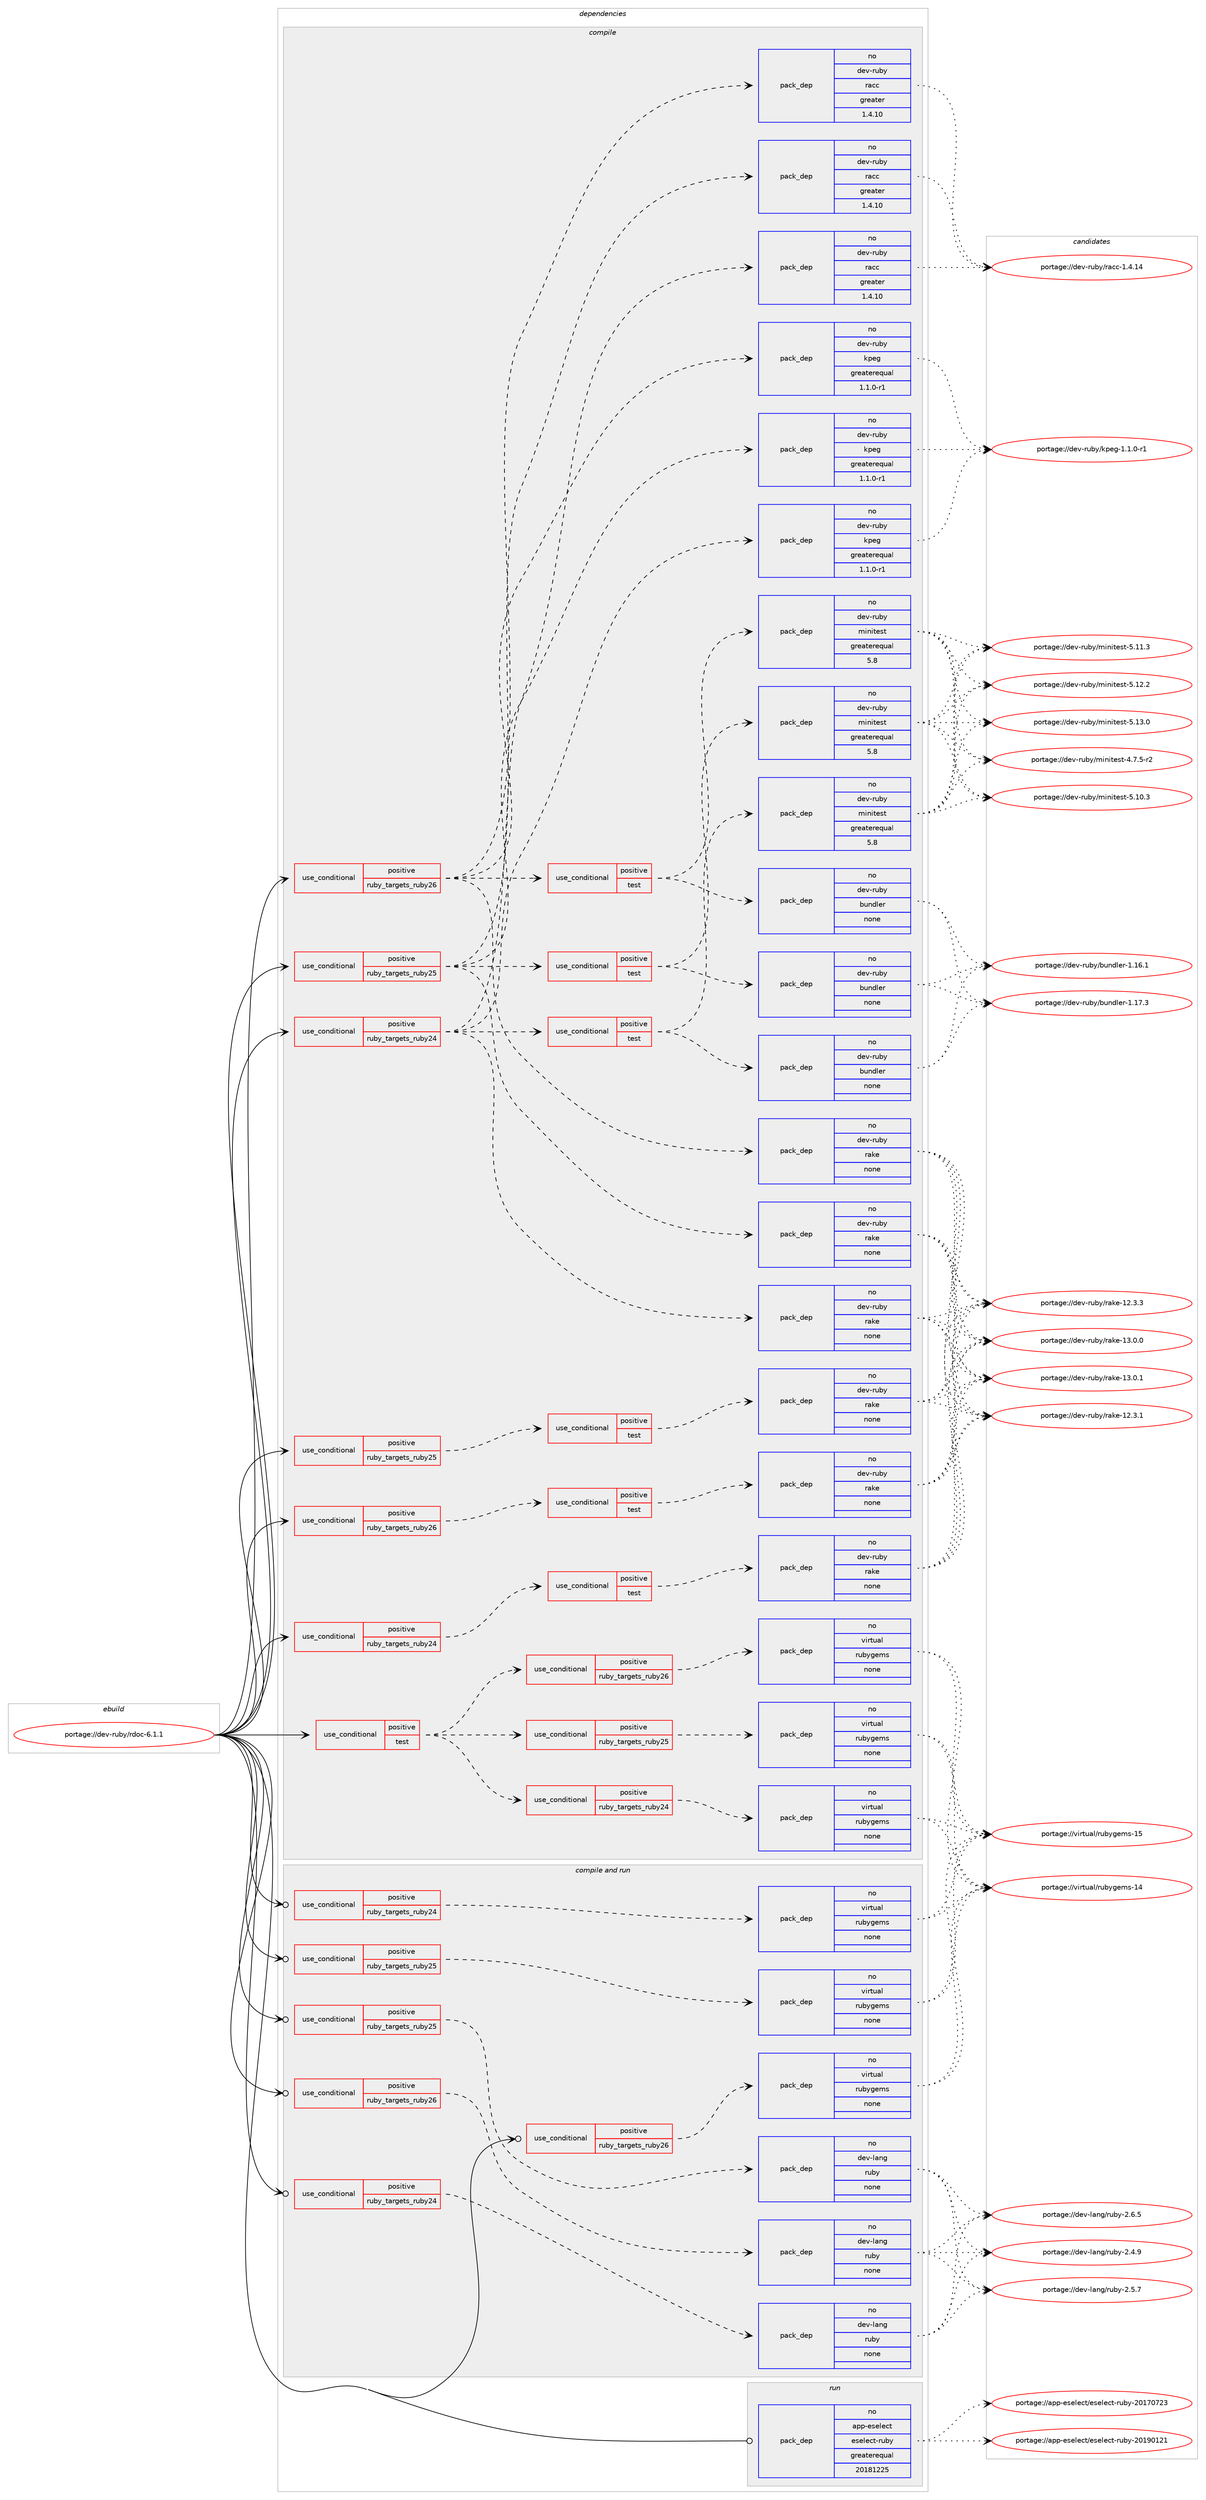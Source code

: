 digraph prolog {

# *************
# Graph options
# *************

newrank=true;
concentrate=true;
compound=true;
graph [rankdir=LR,fontname=Helvetica,fontsize=10,ranksep=1.5];#, ranksep=2.5, nodesep=0.2];
edge  [arrowhead=vee];
node  [fontname=Helvetica,fontsize=10];

# **********
# The ebuild
# **********

subgraph cluster_leftcol {
color=gray;
rank=same;
label=<<i>ebuild</i>>;
id [label="portage://dev-ruby/rdoc-6.1.1", color=red, width=4, href="../dev-ruby/rdoc-6.1.1.svg"];
}

# ****************
# The dependencies
# ****************

subgraph cluster_midcol {
color=gray;
label=<<i>dependencies</i>>;
subgraph cluster_compile {
fillcolor="#eeeeee";
style=filled;
label=<<i>compile</i>>;
subgraph cond60941 {
dependency238045 [label=<<TABLE BORDER="0" CELLBORDER="1" CELLSPACING="0" CELLPADDING="4"><TR><TD ROWSPAN="3" CELLPADDING="10">use_conditional</TD></TR><TR><TD>positive</TD></TR><TR><TD>ruby_targets_ruby24</TD></TR></TABLE>>, shape=none, color=red];
subgraph cond60942 {
dependency238046 [label=<<TABLE BORDER="0" CELLBORDER="1" CELLSPACING="0" CELLPADDING="4"><TR><TD ROWSPAN="3" CELLPADDING="10">use_conditional</TD></TR><TR><TD>positive</TD></TR><TR><TD>test</TD></TR></TABLE>>, shape=none, color=red];
subgraph pack173559 {
dependency238047 [label=<<TABLE BORDER="0" CELLBORDER="1" CELLSPACING="0" CELLPADDING="4" WIDTH="220"><TR><TD ROWSPAN="6" CELLPADDING="30">pack_dep</TD></TR><TR><TD WIDTH="110">no</TD></TR><TR><TD>dev-ruby</TD></TR><TR><TD>rake</TD></TR><TR><TD>none</TD></TR><TR><TD></TD></TR></TABLE>>, shape=none, color=blue];
}
dependency238046:e -> dependency238047:w [weight=20,style="dashed",arrowhead="vee"];
}
dependency238045:e -> dependency238046:w [weight=20,style="dashed",arrowhead="vee"];
}
id:e -> dependency238045:w [weight=20,style="solid",arrowhead="vee"];
subgraph cond60943 {
dependency238048 [label=<<TABLE BORDER="0" CELLBORDER="1" CELLSPACING="0" CELLPADDING="4"><TR><TD ROWSPAN="3" CELLPADDING="10">use_conditional</TD></TR><TR><TD>positive</TD></TR><TR><TD>ruby_targets_ruby24</TD></TR></TABLE>>, shape=none, color=red];
subgraph pack173560 {
dependency238049 [label=<<TABLE BORDER="0" CELLBORDER="1" CELLSPACING="0" CELLPADDING="4" WIDTH="220"><TR><TD ROWSPAN="6" CELLPADDING="30">pack_dep</TD></TR><TR><TD WIDTH="110">no</TD></TR><TR><TD>dev-ruby</TD></TR><TR><TD>kpeg</TD></TR><TR><TD>greaterequal</TD></TR><TR><TD>1.1.0-r1</TD></TR></TABLE>>, shape=none, color=blue];
}
dependency238048:e -> dependency238049:w [weight=20,style="dashed",arrowhead="vee"];
subgraph pack173561 {
dependency238050 [label=<<TABLE BORDER="0" CELLBORDER="1" CELLSPACING="0" CELLPADDING="4" WIDTH="220"><TR><TD ROWSPAN="6" CELLPADDING="30">pack_dep</TD></TR><TR><TD WIDTH="110">no</TD></TR><TR><TD>dev-ruby</TD></TR><TR><TD>racc</TD></TR><TR><TD>greater</TD></TR><TR><TD>1.4.10</TD></TR></TABLE>>, shape=none, color=blue];
}
dependency238048:e -> dependency238050:w [weight=20,style="dashed",arrowhead="vee"];
subgraph pack173562 {
dependency238051 [label=<<TABLE BORDER="0" CELLBORDER="1" CELLSPACING="0" CELLPADDING="4" WIDTH="220"><TR><TD ROWSPAN="6" CELLPADDING="30">pack_dep</TD></TR><TR><TD WIDTH="110">no</TD></TR><TR><TD>dev-ruby</TD></TR><TR><TD>rake</TD></TR><TR><TD>none</TD></TR><TR><TD></TD></TR></TABLE>>, shape=none, color=blue];
}
dependency238048:e -> dependency238051:w [weight=20,style="dashed",arrowhead="vee"];
subgraph cond60944 {
dependency238052 [label=<<TABLE BORDER="0" CELLBORDER="1" CELLSPACING="0" CELLPADDING="4"><TR><TD ROWSPAN="3" CELLPADDING="10">use_conditional</TD></TR><TR><TD>positive</TD></TR><TR><TD>test</TD></TR></TABLE>>, shape=none, color=red];
subgraph pack173563 {
dependency238053 [label=<<TABLE BORDER="0" CELLBORDER="1" CELLSPACING="0" CELLPADDING="4" WIDTH="220"><TR><TD ROWSPAN="6" CELLPADDING="30">pack_dep</TD></TR><TR><TD WIDTH="110">no</TD></TR><TR><TD>dev-ruby</TD></TR><TR><TD>bundler</TD></TR><TR><TD>none</TD></TR><TR><TD></TD></TR></TABLE>>, shape=none, color=blue];
}
dependency238052:e -> dependency238053:w [weight=20,style="dashed",arrowhead="vee"];
subgraph pack173564 {
dependency238054 [label=<<TABLE BORDER="0" CELLBORDER="1" CELLSPACING="0" CELLPADDING="4" WIDTH="220"><TR><TD ROWSPAN="6" CELLPADDING="30">pack_dep</TD></TR><TR><TD WIDTH="110">no</TD></TR><TR><TD>dev-ruby</TD></TR><TR><TD>minitest</TD></TR><TR><TD>greaterequal</TD></TR><TR><TD>5.8</TD></TR></TABLE>>, shape=none, color=blue];
}
dependency238052:e -> dependency238054:w [weight=20,style="dashed",arrowhead="vee"];
}
dependency238048:e -> dependency238052:w [weight=20,style="dashed",arrowhead="vee"];
}
id:e -> dependency238048:w [weight=20,style="solid",arrowhead="vee"];
subgraph cond60945 {
dependency238055 [label=<<TABLE BORDER="0" CELLBORDER="1" CELLSPACING="0" CELLPADDING="4"><TR><TD ROWSPAN="3" CELLPADDING="10">use_conditional</TD></TR><TR><TD>positive</TD></TR><TR><TD>ruby_targets_ruby25</TD></TR></TABLE>>, shape=none, color=red];
subgraph cond60946 {
dependency238056 [label=<<TABLE BORDER="0" CELLBORDER="1" CELLSPACING="0" CELLPADDING="4"><TR><TD ROWSPAN="3" CELLPADDING="10">use_conditional</TD></TR><TR><TD>positive</TD></TR><TR><TD>test</TD></TR></TABLE>>, shape=none, color=red];
subgraph pack173565 {
dependency238057 [label=<<TABLE BORDER="0" CELLBORDER="1" CELLSPACING="0" CELLPADDING="4" WIDTH="220"><TR><TD ROWSPAN="6" CELLPADDING="30">pack_dep</TD></TR><TR><TD WIDTH="110">no</TD></TR><TR><TD>dev-ruby</TD></TR><TR><TD>rake</TD></TR><TR><TD>none</TD></TR><TR><TD></TD></TR></TABLE>>, shape=none, color=blue];
}
dependency238056:e -> dependency238057:w [weight=20,style="dashed",arrowhead="vee"];
}
dependency238055:e -> dependency238056:w [weight=20,style="dashed",arrowhead="vee"];
}
id:e -> dependency238055:w [weight=20,style="solid",arrowhead="vee"];
subgraph cond60947 {
dependency238058 [label=<<TABLE BORDER="0" CELLBORDER="1" CELLSPACING="0" CELLPADDING="4"><TR><TD ROWSPAN="3" CELLPADDING="10">use_conditional</TD></TR><TR><TD>positive</TD></TR><TR><TD>ruby_targets_ruby25</TD></TR></TABLE>>, shape=none, color=red];
subgraph pack173566 {
dependency238059 [label=<<TABLE BORDER="0" CELLBORDER="1" CELLSPACING="0" CELLPADDING="4" WIDTH="220"><TR><TD ROWSPAN="6" CELLPADDING="30">pack_dep</TD></TR><TR><TD WIDTH="110">no</TD></TR><TR><TD>dev-ruby</TD></TR><TR><TD>kpeg</TD></TR><TR><TD>greaterequal</TD></TR><TR><TD>1.1.0-r1</TD></TR></TABLE>>, shape=none, color=blue];
}
dependency238058:e -> dependency238059:w [weight=20,style="dashed",arrowhead="vee"];
subgraph pack173567 {
dependency238060 [label=<<TABLE BORDER="0" CELLBORDER="1" CELLSPACING="0" CELLPADDING="4" WIDTH="220"><TR><TD ROWSPAN="6" CELLPADDING="30">pack_dep</TD></TR><TR><TD WIDTH="110">no</TD></TR><TR><TD>dev-ruby</TD></TR><TR><TD>racc</TD></TR><TR><TD>greater</TD></TR><TR><TD>1.4.10</TD></TR></TABLE>>, shape=none, color=blue];
}
dependency238058:e -> dependency238060:w [weight=20,style="dashed",arrowhead="vee"];
subgraph pack173568 {
dependency238061 [label=<<TABLE BORDER="0" CELLBORDER="1" CELLSPACING="0" CELLPADDING="4" WIDTH="220"><TR><TD ROWSPAN="6" CELLPADDING="30">pack_dep</TD></TR><TR><TD WIDTH="110">no</TD></TR><TR><TD>dev-ruby</TD></TR><TR><TD>rake</TD></TR><TR><TD>none</TD></TR><TR><TD></TD></TR></TABLE>>, shape=none, color=blue];
}
dependency238058:e -> dependency238061:w [weight=20,style="dashed",arrowhead="vee"];
subgraph cond60948 {
dependency238062 [label=<<TABLE BORDER="0" CELLBORDER="1" CELLSPACING="0" CELLPADDING="4"><TR><TD ROWSPAN="3" CELLPADDING="10">use_conditional</TD></TR><TR><TD>positive</TD></TR><TR><TD>test</TD></TR></TABLE>>, shape=none, color=red];
subgraph pack173569 {
dependency238063 [label=<<TABLE BORDER="0" CELLBORDER="1" CELLSPACING="0" CELLPADDING="4" WIDTH="220"><TR><TD ROWSPAN="6" CELLPADDING="30">pack_dep</TD></TR><TR><TD WIDTH="110">no</TD></TR><TR><TD>dev-ruby</TD></TR><TR><TD>bundler</TD></TR><TR><TD>none</TD></TR><TR><TD></TD></TR></TABLE>>, shape=none, color=blue];
}
dependency238062:e -> dependency238063:w [weight=20,style="dashed",arrowhead="vee"];
subgraph pack173570 {
dependency238064 [label=<<TABLE BORDER="0" CELLBORDER="1" CELLSPACING="0" CELLPADDING="4" WIDTH="220"><TR><TD ROWSPAN="6" CELLPADDING="30">pack_dep</TD></TR><TR><TD WIDTH="110">no</TD></TR><TR><TD>dev-ruby</TD></TR><TR><TD>minitest</TD></TR><TR><TD>greaterequal</TD></TR><TR><TD>5.8</TD></TR></TABLE>>, shape=none, color=blue];
}
dependency238062:e -> dependency238064:w [weight=20,style="dashed",arrowhead="vee"];
}
dependency238058:e -> dependency238062:w [weight=20,style="dashed",arrowhead="vee"];
}
id:e -> dependency238058:w [weight=20,style="solid",arrowhead="vee"];
subgraph cond60949 {
dependency238065 [label=<<TABLE BORDER="0" CELLBORDER="1" CELLSPACING="0" CELLPADDING="4"><TR><TD ROWSPAN="3" CELLPADDING="10">use_conditional</TD></TR><TR><TD>positive</TD></TR><TR><TD>ruby_targets_ruby26</TD></TR></TABLE>>, shape=none, color=red];
subgraph cond60950 {
dependency238066 [label=<<TABLE BORDER="0" CELLBORDER="1" CELLSPACING="0" CELLPADDING="4"><TR><TD ROWSPAN="3" CELLPADDING="10">use_conditional</TD></TR><TR><TD>positive</TD></TR><TR><TD>test</TD></TR></TABLE>>, shape=none, color=red];
subgraph pack173571 {
dependency238067 [label=<<TABLE BORDER="0" CELLBORDER="1" CELLSPACING="0" CELLPADDING="4" WIDTH="220"><TR><TD ROWSPAN="6" CELLPADDING="30">pack_dep</TD></TR><TR><TD WIDTH="110">no</TD></TR><TR><TD>dev-ruby</TD></TR><TR><TD>rake</TD></TR><TR><TD>none</TD></TR><TR><TD></TD></TR></TABLE>>, shape=none, color=blue];
}
dependency238066:e -> dependency238067:w [weight=20,style="dashed",arrowhead="vee"];
}
dependency238065:e -> dependency238066:w [weight=20,style="dashed",arrowhead="vee"];
}
id:e -> dependency238065:w [weight=20,style="solid",arrowhead="vee"];
subgraph cond60951 {
dependency238068 [label=<<TABLE BORDER="0" CELLBORDER="1" CELLSPACING="0" CELLPADDING="4"><TR><TD ROWSPAN="3" CELLPADDING="10">use_conditional</TD></TR><TR><TD>positive</TD></TR><TR><TD>ruby_targets_ruby26</TD></TR></TABLE>>, shape=none, color=red];
subgraph pack173572 {
dependency238069 [label=<<TABLE BORDER="0" CELLBORDER="1" CELLSPACING="0" CELLPADDING="4" WIDTH="220"><TR><TD ROWSPAN="6" CELLPADDING="30">pack_dep</TD></TR><TR><TD WIDTH="110">no</TD></TR><TR><TD>dev-ruby</TD></TR><TR><TD>kpeg</TD></TR><TR><TD>greaterequal</TD></TR><TR><TD>1.1.0-r1</TD></TR></TABLE>>, shape=none, color=blue];
}
dependency238068:e -> dependency238069:w [weight=20,style="dashed",arrowhead="vee"];
subgraph pack173573 {
dependency238070 [label=<<TABLE BORDER="0" CELLBORDER="1" CELLSPACING="0" CELLPADDING="4" WIDTH="220"><TR><TD ROWSPAN="6" CELLPADDING="30">pack_dep</TD></TR><TR><TD WIDTH="110">no</TD></TR><TR><TD>dev-ruby</TD></TR><TR><TD>racc</TD></TR><TR><TD>greater</TD></TR><TR><TD>1.4.10</TD></TR></TABLE>>, shape=none, color=blue];
}
dependency238068:e -> dependency238070:w [weight=20,style="dashed",arrowhead="vee"];
subgraph pack173574 {
dependency238071 [label=<<TABLE BORDER="0" CELLBORDER="1" CELLSPACING="0" CELLPADDING="4" WIDTH="220"><TR><TD ROWSPAN="6" CELLPADDING="30">pack_dep</TD></TR><TR><TD WIDTH="110">no</TD></TR><TR><TD>dev-ruby</TD></TR><TR><TD>rake</TD></TR><TR><TD>none</TD></TR><TR><TD></TD></TR></TABLE>>, shape=none, color=blue];
}
dependency238068:e -> dependency238071:w [weight=20,style="dashed",arrowhead="vee"];
subgraph cond60952 {
dependency238072 [label=<<TABLE BORDER="0" CELLBORDER="1" CELLSPACING="0" CELLPADDING="4"><TR><TD ROWSPAN="3" CELLPADDING="10">use_conditional</TD></TR><TR><TD>positive</TD></TR><TR><TD>test</TD></TR></TABLE>>, shape=none, color=red];
subgraph pack173575 {
dependency238073 [label=<<TABLE BORDER="0" CELLBORDER="1" CELLSPACING="0" CELLPADDING="4" WIDTH="220"><TR><TD ROWSPAN="6" CELLPADDING="30">pack_dep</TD></TR><TR><TD WIDTH="110">no</TD></TR><TR><TD>dev-ruby</TD></TR><TR><TD>bundler</TD></TR><TR><TD>none</TD></TR><TR><TD></TD></TR></TABLE>>, shape=none, color=blue];
}
dependency238072:e -> dependency238073:w [weight=20,style="dashed",arrowhead="vee"];
subgraph pack173576 {
dependency238074 [label=<<TABLE BORDER="0" CELLBORDER="1" CELLSPACING="0" CELLPADDING="4" WIDTH="220"><TR><TD ROWSPAN="6" CELLPADDING="30">pack_dep</TD></TR><TR><TD WIDTH="110">no</TD></TR><TR><TD>dev-ruby</TD></TR><TR><TD>minitest</TD></TR><TR><TD>greaterequal</TD></TR><TR><TD>5.8</TD></TR></TABLE>>, shape=none, color=blue];
}
dependency238072:e -> dependency238074:w [weight=20,style="dashed",arrowhead="vee"];
}
dependency238068:e -> dependency238072:w [weight=20,style="dashed",arrowhead="vee"];
}
id:e -> dependency238068:w [weight=20,style="solid",arrowhead="vee"];
subgraph cond60953 {
dependency238075 [label=<<TABLE BORDER="0" CELLBORDER="1" CELLSPACING="0" CELLPADDING="4"><TR><TD ROWSPAN="3" CELLPADDING="10">use_conditional</TD></TR><TR><TD>positive</TD></TR><TR><TD>test</TD></TR></TABLE>>, shape=none, color=red];
subgraph cond60954 {
dependency238076 [label=<<TABLE BORDER="0" CELLBORDER="1" CELLSPACING="0" CELLPADDING="4"><TR><TD ROWSPAN="3" CELLPADDING="10">use_conditional</TD></TR><TR><TD>positive</TD></TR><TR><TD>ruby_targets_ruby24</TD></TR></TABLE>>, shape=none, color=red];
subgraph pack173577 {
dependency238077 [label=<<TABLE BORDER="0" CELLBORDER="1" CELLSPACING="0" CELLPADDING="4" WIDTH="220"><TR><TD ROWSPAN="6" CELLPADDING="30">pack_dep</TD></TR><TR><TD WIDTH="110">no</TD></TR><TR><TD>virtual</TD></TR><TR><TD>rubygems</TD></TR><TR><TD>none</TD></TR><TR><TD></TD></TR></TABLE>>, shape=none, color=blue];
}
dependency238076:e -> dependency238077:w [weight=20,style="dashed",arrowhead="vee"];
}
dependency238075:e -> dependency238076:w [weight=20,style="dashed",arrowhead="vee"];
subgraph cond60955 {
dependency238078 [label=<<TABLE BORDER="0" CELLBORDER="1" CELLSPACING="0" CELLPADDING="4"><TR><TD ROWSPAN="3" CELLPADDING="10">use_conditional</TD></TR><TR><TD>positive</TD></TR><TR><TD>ruby_targets_ruby25</TD></TR></TABLE>>, shape=none, color=red];
subgraph pack173578 {
dependency238079 [label=<<TABLE BORDER="0" CELLBORDER="1" CELLSPACING="0" CELLPADDING="4" WIDTH="220"><TR><TD ROWSPAN="6" CELLPADDING="30">pack_dep</TD></TR><TR><TD WIDTH="110">no</TD></TR><TR><TD>virtual</TD></TR><TR><TD>rubygems</TD></TR><TR><TD>none</TD></TR><TR><TD></TD></TR></TABLE>>, shape=none, color=blue];
}
dependency238078:e -> dependency238079:w [weight=20,style="dashed",arrowhead="vee"];
}
dependency238075:e -> dependency238078:w [weight=20,style="dashed",arrowhead="vee"];
subgraph cond60956 {
dependency238080 [label=<<TABLE BORDER="0" CELLBORDER="1" CELLSPACING="0" CELLPADDING="4"><TR><TD ROWSPAN="3" CELLPADDING="10">use_conditional</TD></TR><TR><TD>positive</TD></TR><TR><TD>ruby_targets_ruby26</TD></TR></TABLE>>, shape=none, color=red];
subgraph pack173579 {
dependency238081 [label=<<TABLE BORDER="0" CELLBORDER="1" CELLSPACING="0" CELLPADDING="4" WIDTH="220"><TR><TD ROWSPAN="6" CELLPADDING="30">pack_dep</TD></TR><TR><TD WIDTH="110">no</TD></TR><TR><TD>virtual</TD></TR><TR><TD>rubygems</TD></TR><TR><TD>none</TD></TR><TR><TD></TD></TR></TABLE>>, shape=none, color=blue];
}
dependency238080:e -> dependency238081:w [weight=20,style="dashed",arrowhead="vee"];
}
dependency238075:e -> dependency238080:w [weight=20,style="dashed",arrowhead="vee"];
}
id:e -> dependency238075:w [weight=20,style="solid",arrowhead="vee"];
}
subgraph cluster_compileandrun {
fillcolor="#eeeeee";
style=filled;
label=<<i>compile and run</i>>;
subgraph cond60957 {
dependency238082 [label=<<TABLE BORDER="0" CELLBORDER="1" CELLSPACING="0" CELLPADDING="4"><TR><TD ROWSPAN="3" CELLPADDING="10">use_conditional</TD></TR><TR><TD>positive</TD></TR><TR><TD>ruby_targets_ruby24</TD></TR></TABLE>>, shape=none, color=red];
subgraph pack173580 {
dependency238083 [label=<<TABLE BORDER="0" CELLBORDER="1" CELLSPACING="0" CELLPADDING="4" WIDTH="220"><TR><TD ROWSPAN="6" CELLPADDING="30">pack_dep</TD></TR><TR><TD WIDTH="110">no</TD></TR><TR><TD>dev-lang</TD></TR><TR><TD>ruby</TD></TR><TR><TD>none</TD></TR><TR><TD></TD></TR></TABLE>>, shape=none, color=blue];
}
dependency238082:e -> dependency238083:w [weight=20,style="dashed",arrowhead="vee"];
}
id:e -> dependency238082:w [weight=20,style="solid",arrowhead="odotvee"];
subgraph cond60958 {
dependency238084 [label=<<TABLE BORDER="0" CELLBORDER="1" CELLSPACING="0" CELLPADDING="4"><TR><TD ROWSPAN="3" CELLPADDING="10">use_conditional</TD></TR><TR><TD>positive</TD></TR><TR><TD>ruby_targets_ruby24</TD></TR></TABLE>>, shape=none, color=red];
subgraph pack173581 {
dependency238085 [label=<<TABLE BORDER="0" CELLBORDER="1" CELLSPACING="0" CELLPADDING="4" WIDTH="220"><TR><TD ROWSPAN="6" CELLPADDING="30">pack_dep</TD></TR><TR><TD WIDTH="110">no</TD></TR><TR><TD>virtual</TD></TR><TR><TD>rubygems</TD></TR><TR><TD>none</TD></TR><TR><TD></TD></TR></TABLE>>, shape=none, color=blue];
}
dependency238084:e -> dependency238085:w [weight=20,style="dashed",arrowhead="vee"];
}
id:e -> dependency238084:w [weight=20,style="solid",arrowhead="odotvee"];
subgraph cond60959 {
dependency238086 [label=<<TABLE BORDER="0" CELLBORDER="1" CELLSPACING="0" CELLPADDING="4"><TR><TD ROWSPAN="3" CELLPADDING="10">use_conditional</TD></TR><TR><TD>positive</TD></TR><TR><TD>ruby_targets_ruby25</TD></TR></TABLE>>, shape=none, color=red];
subgraph pack173582 {
dependency238087 [label=<<TABLE BORDER="0" CELLBORDER="1" CELLSPACING="0" CELLPADDING="4" WIDTH="220"><TR><TD ROWSPAN="6" CELLPADDING="30">pack_dep</TD></TR><TR><TD WIDTH="110">no</TD></TR><TR><TD>dev-lang</TD></TR><TR><TD>ruby</TD></TR><TR><TD>none</TD></TR><TR><TD></TD></TR></TABLE>>, shape=none, color=blue];
}
dependency238086:e -> dependency238087:w [weight=20,style="dashed",arrowhead="vee"];
}
id:e -> dependency238086:w [weight=20,style="solid",arrowhead="odotvee"];
subgraph cond60960 {
dependency238088 [label=<<TABLE BORDER="0" CELLBORDER="1" CELLSPACING="0" CELLPADDING="4"><TR><TD ROWSPAN="3" CELLPADDING="10">use_conditional</TD></TR><TR><TD>positive</TD></TR><TR><TD>ruby_targets_ruby25</TD></TR></TABLE>>, shape=none, color=red];
subgraph pack173583 {
dependency238089 [label=<<TABLE BORDER="0" CELLBORDER="1" CELLSPACING="0" CELLPADDING="4" WIDTH="220"><TR><TD ROWSPAN="6" CELLPADDING="30">pack_dep</TD></TR><TR><TD WIDTH="110">no</TD></TR><TR><TD>virtual</TD></TR><TR><TD>rubygems</TD></TR><TR><TD>none</TD></TR><TR><TD></TD></TR></TABLE>>, shape=none, color=blue];
}
dependency238088:e -> dependency238089:w [weight=20,style="dashed",arrowhead="vee"];
}
id:e -> dependency238088:w [weight=20,style="solid",arrowhead="odotvee"];
subgraph cond60961 {
dependency238090 [label=<<TABLE BORDER="0" CELLBORDER="1" CELLSPACING="0" CELLPADDING="4"><TR><TD ROWSPAN="3" CELLPADDING="10">use_conditional</TD></TR><TR><TD>positive</TD></TR><TR><TD>ruby_targets_ruby26</TD></TR></TABLE>>, shape=none, color=red];
subgraph pack173584 {
dependency238091 [label=<<TABLE BORDER="0" CELLBORDER="1" CELLSPACING="0" CELLPADDING="4" WIDTH="220"><TR><TD ROWSPAN="6" CELLPADDING="30">pack_dep</TD></TR><TR><TD WIDTH="110">no</TD></TR><TR><TD>dev-lang</TD></TR><TR><TD>ruby</TD></TR><TR><TD>none</TD></TR><TR><TD></TD></TR></TABLE>>, shape=none, color=blue];
}
dependency238090:e -> dependency238091:w [weight=20,style="dashed",arrowhead="vee"];
}
id:e -> dependency238090:w [weight=20,style="solid",arrowhead="odotvee"];
subgraph cond60962 {
dependency238092 [label=<<TABLE BORDER="0" CELLBORDER="1" CELLSPACING="0" CELLPADDING="4"><TR><TD ROWSPAN="3" CELLPADDING="10">use_conditional</TD></TR><TR><TD>positive</TD></TR><TR><TD>ruby_targets_ruby26</TD></TR></TABLE>>, shape=none, color=red];
subgraph pack173585 {
dependency238093 [label=<<TABLE BORDER="0" CELLBORDER="1" CELLSPACING="0" CELLPADDING="4" WIDTH="220"><TR><TD ROWSPAN="6" CELLPADDING="30">pack_dep</TD></TR><TR><TD WIDTH="110">no</TD></TR><TR><TD>virtual</TD></TR><TR><TD>rubygems</TD></TR><TR><TD>none</TD></TR><TR><TD></TD></TR></TABLE>>, shape=none, color=blue];
}
dependency238092:e -> dependency238093:w [weight=20,style="dashed",arrowhead="vee"];
}
id:e -> dependency238092:w [weight=20,style="solid",arrowhead="odotvee"];
}
subgraph cluster_run {
fillcolor="#eeeeee";
style=filled;
label=<<i>run</i>>;
subgraph pack173586 {
dependency238094 [label=<<TABLE BORDER="0" CELLBORDER="1" CELLSPACING="0" CELLPADDING="4" WIDTH="220"><TR><TD ROWSPAN="6" CELLPADDING="30">pack_dep</TD></TR><TR><TD WIDTH="110">no</TD></TR><TR><TD>app-eselect</TD></TR><TR><TD>eselect-ruby</TD></TR><TR><TD>greaterequal</TD></TR><TR><TD>20181225</TD></TR></TABLE>>, shape=none, color=blue];
}
id:e -> dependency238094:w [weight=20,style="solid",arrowhead="odot"];
}
}

# **************
# The candidates
# **************

subgraph cluster_choices {
rank=same;
color=gray;
label=<<i>candidates</i>>;

subgraph choice173559 {
color=black;
nodesep=1;
choiceportage1001011184511411798121471149710710145495046514649 [label="portage://dev-ruby/rake-12.3.1", color=red, width=4,href="../dev-ruby/rake-12.3.1.svg"];
choiceportage1001011184511411798121471149710710145495046514651 [label="portage://dev-ruby/rake-12.3.3", color=red, width=4,href="../dev-ruby/rake-12.3.3.svg"];
choiceportage1001011184511411798121471149710710145495146484648 [label="portage://dev-ruby/rake-13.0.0", color=red, width=4,href="../dev-ruby/rake-13.0.0.svg"];
choiceportage1001011184511411798121471149710710145495146484649 [label="portage://dev-ruby/rake-13.0.1", color=red, width=4,href="../dev-ruby/rake-13.0.1.svg"];
dependency238047:e -> choiceportage1001011184511411798121471149710710145495046514649:w [style=dotted,weight="100"];
dependency238047:e -> choiceportage1001011184511411798121471149710710145495046514651:w [style=dotted,weight="100"];
dependency238047:e -> choiceportage1001011184511411798121471149710710145495146484648:w [style=dotted,weight="100"];
dependency238047:e -> choiceportage1001011184511411798121471149710710145495146484649:w [style=dotted,weight="100"];
}
subgraph choice173560 {
color=black;
nodesep=1;
choiceportage1001011184511411798121471071121011034549464946484511449 [label="portage://dev-ruby/kpeg-1.1.0-r1", color=red, width=4,href="../dev-ruby/kpeg-1.1.0-r1.svg"];
dependency238049:e -> choiceportage1001011184511411798121471071121011034549464946484511449:w [style=dotted,weight="100"];
}
subgraph choice173561 {
color=black;
nodesep=1;
choiceportage10010111845114117981214711497999945494652464952 [label="portage://dev-ruby/racc-1.4.14", color=red, width=4,href="../dev-ruby/racc-1.4.14.svg"];
dependency238050:e -> choiceportage10010111845114117981214711497999945494652464952:w [style=dotted,weight="100"];
}
subgraph choice173562 {
color=black;
nodesep=1;
choiceportage1001011184511411798121471149710710145495046514649 [label="portage://dev-ruby/rake-12.3.1", color=red, width=4,href="../dev-ruby/rake-12.3.1.svg"];
choiceportage1001011184511411798121471149710710145495046514651 [label="portage://dev-ruby/rake-12.3.3", color=red, width=4,href="../dev-ruby/rake-12.3.3.svg"];
choiceportage1001011184511411798121471149710710145495146484648 [label="portage://dev-ruby/rake-13.0.0", color=red, width=4,href="../dev-ruby/rake-13.0.0.svg"];
choiceportage1001011184511411798121471149710710145495146484649 [label="portage://dev-ruby/rake-13.0.1", color=red, width=4,href="../dev-ruby/rake-13.0.1.svg"];
dependency238051:e -> choiceportage1001011184511411798121471149710710145495046514649:w [style=dotted,weight="100"];
dependency238051:e -> choiceportage1001011184511411798121471149710710145495046514651:w [style=dotted,weight="100"];
dependency238051:e -> choiceportage1001011184511411798121471149710710145495146484648:w [style=dotted,weight="100"];
dependency238051:e -> choiceportage1001011184511411798121471149710710145495146484649:w [style=dotted,weight="100"];
}
subgraph choice173563 {
color=black;
nodesep=1;
choiceportage1001011184511411798121479811711010010810111445494649544649 [label="portage://dev-ruby/bundler-1.16.1", color=red, width=4,href="../dev-ruby/bundler-1.16.1.svg"];
choiceportage1001011184511411798121479811711010010810111445494649554651 [label="portage://dev-ruby/bundler-1.17.3", color=red, width=4,href="../dev-ruby/bundler-1.17.3.svg"];
dependency238053:e -> choiceportage1001011184511411798121479811711010010810111445494649544649:w [style=dotted,weight="100"];
dependency238053:e -> choiceportage1001011184511411798121479811711010010810111445494649554651:w [style=dotted,weight="100"];
}
subgraph choice173564 {
color=black;
nodesep=1;
choiceportage1001011184511411798121471091051101051161011151164552465546534511450 [label="portage://dev-ruby/minitest-4.7.5-r2", color=red, width=4,href="../dev-ruby/minitest-4.7.5-r2.svg"];
choiceportage10010111845114117981214710910511010511610111511645534649484651 [label="portage://dev-ruby/minitest-5.10.3", color=red, width=4,href="../dev-ruby/minitest-5.10.3.svg"];
choiceportage10010111845114117981214710910511010511610111511645534649494651 [label="portage://dev-ruby/minitest-5.11.3", color=red, width=4,href="../dev-ruby/minitest-5.11.3.svg"];
choiceportage10010111845114117981214710910511010511610111511645534649504650 [label="portage://dev-ruby/minitest-5.12.2", color=red, width=4,href="../dev-ruby/minitest-5.12.2.svg"];
choiceportage10010111845114117981214710910511010511610111511645534649514648 [label="portage://dev-ruby/minitest-5.13.0", color=red, width=4,href="../dev-ruby/minitest-5.13.0.svg"];
dependency238054:e -> choiceportage1001011184511411798121471091051101051161011151164552465546534511450:w [style=dotted,weight="100"];
dependency238054:e -> choiceportage10010111845114117981214710910511010511610111511645534649484651:w [style=dotted,weight="100"];
dependency238054:e -> choiceportage10010111845114117981214710910511010511610111511645534649494651:w [style=dotted,weight="100"];
dependency238054:e -> choiceportage10010111845114117981214710910511010511610111511645534649504650:w [style=dotted,weight="100"];
dependency238054:e -> choiceportage10010111845114117981214710910511010511610111511645534649514648:w [style=dotted,weight="100"];
}
subgraph choice173565 {
color=black;
nodesep=1;
choiceportage1001011184511411798121471149710710145495046514649 [label="portage://dev-ruby/rake-12.3.1", color=red, width=4,href="../dev-ruby/rake-12.3.1.svg"];
choiceportage1001011184511411798121471149710710145495046514651 [label="portage://dev-ruby/rake-12.3.3", color=red, width=4,href="../dev-ruby/rake-12.3.3.svg"];
choiceportage1001011184511411798121471149710710145495146484648 [label="portage://dev-ruby/rake-13.0.0", color=red, width=4,href="../dev-ruby/rake-13.0.0.svg"];
choiceportage1001011184511411798121471149710710145495146484649 [label="portage://dev-ruby/rake-13.0.1", color=red, width=4,href="../dev-ruby/rake-13.0.1.svg"];
dependency238057:e -> choiceportage1001011184511411798121471149710710145495046514649:w [style=dotted,weight="100"];
dependency238057:e -> choiceportage1001011184511411798121471149710710145495046514651:w [style=dotted,weight="100"];
dependency238057:e -> choiceportage1001011184511411798121471149710710145495146484648:w [style=dotted,weight="100"];
dependency238057:e -> choiceportage1001011184511411798121471149710710145495146484649:w [style=dotted,weight="100"];
}
subgraph choice173566 {
color=black;
nodesep=1;
choiceportage1001011184511411798121471071121011034549464946484511449 [label="portage://dev-ruby/kpeg-1.1.0-r1", color=red, width=4,href="../dev-ruby/kpeg-1.1.0-r1.svg"];
dependency238059:e -> choiceportage1001011184511411798121471071121011034549464946484511449:w [style=dotted,weight="100"];
}
subgraph choice173567 {
color=black;
nodesep=1;
choiceportage10010111845114117981214711497999945494652464952 [label="portage://dev-ruby/racc-1.4.14", color=red, width=4,href="../dev-ruby/racc-1.4.14.svg"];
dependency238060:e -> choiceportage10010111845114117981214711497999945494652464952:w [style=dotted,weight="100"];
}
subgraph choice173568 {
color=black;
nodesep=1;
choiceportage1001011184511411798121471149710710145495046514649 [label="portage://dev-ruby/rake-12.3.1", color=red, width=4,href="../dev-ruby/rake-12.3.1.svg"];
choiceportage1001011184511411798121471149710710145495046514651 [label="portage://dev-ruby/rake-12.3.3", color=red, width=4,href="../dev-ruby/rake-12.3.3.svg"];
choiceportage1001011184511411798121471149710710145495146484648 [label="portage://dev-ruby/rake-13.0.0", color=red, width=4,href="../dev-ruby/rake-13.0.0.svg"];
choiceportage1001011184511411798121471149710710145495146484649 [label="portage://dev-ruby/rake-13.0.1", color=red, width=4,href="../dev-ruby/rake-13.0.1.svg"];
dependency238061:e -> choiceportage1001011184511411798121471149710710145495046514649:w [style=dotted,weight="100"];
dependency238061:e -> choiceportage1001011184511411798121471149710710145495046514651:w [style=dotted,weight="100"];
dependency238061:e -> choiceportage1001011184511411798121471149710710145495146484648:w [style=dotted,weight="100"];
dependency238061:e -> choiceportage1001011184511411798121471149710710145495146484649:w [style=dotted,weight="100"];
}
subgraph choice173569 {
color=black;
nodesep=1;
choiceportage1001011184511411798121479811711010010810111445494649544649 [label="portage://dev-ruby/bundler-1.16.1", color=red, width=4,href="../dev-ruby/bundler-1.16.1.svg"];
choiceportage1001011184511411798121479811711010010810111445494649554651 [label="portage://dev-ruby/bundler-1.17.3", color=red, width=4,href="../dev-ruby/bundler-1.17.3.svg"];
dependency238063:e -> choiceportage1001011184511411798121479811711010010810111445494649544649:w [style=dotted,weight="100"];
dependency238063:e -> choiceportage1001011184511411798121479811711010010810111445494649554651:w [style=dotted,weight="100"];
}
subgraph choice173570 {
color=black;
nodesep=1;
choiceportage1001011184511411798121471091051101051161011151164552465546534511450 [label="portage://dev-ruby/minitest-4.7.5-r2", color=red, width=4,href="../dev-ruby/minitest-4.7.5-r2.svg"];
choiceportage10010111845114117981214710910511010511610111511645534649484651 [label="portage://dev-ruby/minitest-5.10.3", color=red, width=4,href="../dev-ruby/minitest-5.10.3.svg"];
choiceportage10010111845114117981214710910511010511610111511645534649494651 [label="portage://dev-ruby/minitest-5.11.3", color=red, width=4,href="../dev-ruby/minitest-5.11.3.svg"];
choiceportage10010111845114117981214710910511010511610111511645534649504650 [label="portage://dev-ruby/minitest-5.12.2", color=red, width=4,href="../dev-ruby/minitest-5.12.2.svg"];
choiceportage10010111845114117981214710910511010511610111511645534649514648 [label="portage://dev-ruby/minitest-5.13.0", color=red, width=4,href="../dev-ruby/minitest-5.13.0.svg"];
dependency238064:e -> choiceportage1001011184511411798121471091051101051161011151164552465546534511450:w [style=dotted,weight="100"];
dependency238064:e -> choiceportage10010111845114117981214710910511010511610111511645534649484651:w [style=dotted,weight="100"];
dependency238064:e -> choiceportage10010111845114117981214710910511010511610111511645534649494651:w [style=dotted,weight="100"];
dependency238064:e -> choiceportage10010111845114117981214710910511010511610111511645534649504650:w [style=dotted,weight="100"];
dependency238064:e -> choiceportage10010111845114117981214710910511010511610111511645534649514648:w [style=dotted,weight="100"];
}
subgraph choice173571 {
color=black;
nodesep=1;
choiceportage1001011184511411798121471149710710145495046514649 [label="portage://dev-ruby/rake-12.3.1", color=red, width=4,href="../dev-ruby/rake-12.3.1.svg"];
choiceportage1001011184511411798121471149710710145495046514651 [label="portage://dev-ruby/rake-12.3.3", color=red, width=4,href="../dev-ruby/rake-12.3.3.svg"];
choiceportage1001011184511411798121471149710710145495146484648 [label="portage://dev-ruby/rake-13.0.0", color=red, width=4,href="../dev-ruby/rake-13.0.0.svg"];
choiceportage1001011184511411798121471149710710145495146484649 [label="portage://dev-ruby/rake-13.0.1", color=red, width=4,href="../dev-ruby/rake-13.0.1.svg"];
dependency238067:e -> choiceportage1001011184511411798121471149710710145495046514649:w [style=dotted,weight="100"];
dependency238067:e -> choiceportage1001011184511411798121471149710710145495046514651:w [style=dotted,weight="100"];
dependency238067:e -> choiceportage1001011184511411798121471149710710145495146484648:w [style=dotted,weight="100"];
dependency238067:e -> choiceportage1001011184511411798121471149710710145495146484649:w [style=dotted,weight="100"];
}
subgraph choice173572 {
color=black;
nodesep=1;
choiceportage1001011184511411798121471071121011034549464946484511449 [label="portage://dev-ruby/kpeg-1.1.0-r1", color=red, width=4,href="../dev-ruby/kpeg-1.1.0-r1.svg"];
dependency238069:e -> choiceportage1001011184511411798121471071121011034549464946484511449:w [style=dotted,weight="100"];
}
subgraph choice173573 {
color=black;
nodesep=1;
choiceportage10010111845114117981214711497999945494652464952 [label="portage://dev-ruby/racc-1.4.14", color=red, width=4,href="../dev-ruby/racc-1.4.14.svg"];
dependency238070:e -> choiceportage10010111845114117981214711497999945494652464952:w [style=dotted,weight="100"];
}
subgraph choice173574 {
color=black;
nodesep=1;
choiceportage1001011184511411798121471149710710145495046514649 [label="portage://dev-ruby/rake-12.3.1", color=red, width=4,href="../dev-ruby/rake-12.3.1.svg"];
choiceportage1001011184511411798121471149710710145495046514651 [label="portage://dev-ruby/rake-12.3.3", color=red, width=4,href="../dev-ruby/rake-12.3.3.svg"];
choiceportage1001011184511411798121471149710710145495146484648 [label="portage://dev-ruby/rake-13.0.0", color=red, width=4,href="../dev-ruby/rake-13.0.0.svg"];
choiceportage1001011184511411798121471149710710145495146484649 [label="portage://dev-ruby/rake-13.0.1", color=red, width=4,href="../dev-ruby/rake-13.0.1.svg"];
dependency238071:e -> choiceportage1001011184511411798121471149710710145495046514649:w [style=dotted,weight="100"];
dependency238071:e -> choiceportage1001011184511411798121471149710710145495046514651:w [style=dotted,weight="100"];
dependency238071:e -> choiceportage1001011184511411798121471149710710145495146484648:w [style=dotted,weight="100"];
dependency238071:e -> choiceportage1001011184511411798121471149710710145495146484649:w [style=dotted,weight="100"];
}
subgraph choice173575 {
color=black;
nodesep=1;
choiceportage1001011184511411798121479811711010010810111445494649544649 [label="portage://dev-ruby/bundler-1.16.1", color=red, width=4,href="../dev-ruby/bundler-1.16.1.svg"];
choiceportage1001011184511411798121479811711010010810111445494649554651 [label="portage://dev-ruby/bundler-1.17.3", color=red, width=4,href="../dev-ruby/bundler-1.17.3.svg"];
dependency238073:e -> choiceportage1001011184511411798121479811711010010810111445494649544649:w [style=dotted,weight="100"];
dependency238073:e -> choiceportage1001011184511411798121479811711010010810111445494649554651:w [style=dotted,weight="100"];
}
subgraph choice173576 {
color=black;
nodesep=1;
choiceportage1001011184511411798121471091051101051161011151164552465546534511450 [label="portage://dev-ruby/minitest-4.7.5-r2", color=red, width=4,href="../dev-ruby/minitest-4.7.5-r2.svg"];
choiceportage10010111845114117981214710910511010511610111511645534649484651 [label="portage://dev-ruby/minitest-5.10.3", color=red, width=4,href="../dev-ruby/minitest-5.10.3.svg"];
choiceportage10010111845114117981214710910511010511610111511645534649494651 [label="portage://dev-ruby/minitest-5.11.3", color=red, width=4,href="../dev-ruby/minitest-5.11.3.svg"];
choiceportage10010111845114117981214710910511010511610111511645534649504650 [label="portage://dev-ruby/minitest-5.12.2", color=red, width=4,href="../dev-ruby/minitest-5.12.2.svg"];
choiceportage10010111845114117981214710910511010511610111511645534649514648 [label="portage://dev-ruby/minitest-5.13.0", color=red, width=4,href="../dev-ruby/minitest-5.13.0.svg"];
dependency238074:e -> choiceportage1001011184511411798121471091051101051161011151164552465546534511450:w [style=dotted,weight="100"];
dependency238074:e -> choiceportage10010111845114117981214710910511010511610111511645534649484651:w [style=dotted,weight="100"];
dependency238074:e -> choiceportage10010111845114117981214710910511010511610111511645534649494651:w [style=dotted,weight="100"];
dependency238074:e -> choiceportage10010111845114117981214710910511010511610111511645534649504650:w [style=dotted,weight="100"];
dependency238074:e -> choiceportage10010111845114117981214710910511010511610111511645534649514648:w [style=dotted,weight="100"];
}
subgraph choice173577 {
color=black;
nodesep=1;
choiceportage118105114116117971084711411798121103101109115454952 [label="portage://virtual/rubygems-14", color=red, width=4,href="../virtual/rubygems-14.svg"];
choiceportage118105114116117971084711411798121103101109115454953 [label="portage://virtual/rubygems-15", color=red, width=4,href="../virtual/rubygems-15.svg"];
dependency238077:e -> choiceportage118105114116117971084711411798121103101109115454952:w [style=dotted,weight="100"];
dependency238077:e -> choiceportage118105114116117971084711411798121103101109115454953:w [style=dotted,weight="100"];
}
subgraph choice173578 {
color=black;
nodesep=1;
choiceportage118105114116117971084711411798121103101109115454952 [label="portage://virtual/rubygems-14", color=red, width=4,href="../virtual/rubygems-14.svg"];
choiceportage118105114116117971084711411798121103101109115454953 [label="portage://virtual/rubygems-15", color=red, width=4,href="../virtual/rubygems-15.svg"];
dependency238079:e -> choiceportage118105114116117971084711411798121103101109115454952:w [style=dotted,weight="100"];
dependency238079:e -> choiceportage118105114116117971084711411798121103101109115454953:w [style=dotted,weight="100"];
}
subgraph choice173579 {
color=black;
nodesep=1;
choiceportage118105114116117971084711411798121103101109115454952 [label="portage://virtual/rubygems-14", color=red, width=4,href="../virtual/rubygems-14.svg"];
choiceportage118105114116117971084711411798121103101109115454953 [label="portage://virtual/rubygems-15", color=red, width=4,href="../virtual/rubygems-15.svg"];
dependency238081:e -> choiceportage118105114116117971084711411798121103101109115454952:w [style=dotted,weight="100"];
dependency238081:e -> choiceportage118105114116117971084711411798121103101109115454953:w [style=dotted,weight="100"];
}
subgraph choice173580 {
color=black;
nodesep=1;
choiceportage10010111845108971101034711411798121455046524657 [label="portage://dev-lang/ruby-2.4.9", color=red, width=4,href="../dev-lang/ruby-2.4.9.svg"];
choiceportage10010111845108971101034711411798121455046534655 [label="portage://dev-lang/ruby-2.5.7", color=red, width=4,href="../dev-lang/ruby-2.5.7.svg"];
choiceportage10010111845108971101034711411798121455046544653 [label="portage://dev-lang/ruby-2.6.5", color=red, width=4,href="../dev-lang/ruby-2.6.5.svg"];
dependency238083:e -> choiceportage10010111845108971101034711411798121455046524657:w [style=dotted,weight="100"];
dependency238083:e -> choiceportage10010111845108971101034711411798121455046534655:w [style=dotted,weight="100"];
dependency238083:e -> choiceportage10010111845108971101034711411798121455046544653:w [style=dotted,weight="100"];
}
subgraph choice173581 {
color=black;
nodesep=1;
choiceportage118105114116117971084711411798121103101109115454952 [label="portage://virtual/rubygems-14", color=red, width=4,href="../virtual/rubygems-14.svg"];
choiceportage118105114116117971084711411798121103101109115454953 [label="portage://virtual/rubygems-15", color=red, width=4,href="../virtual/rubygems-15.svg"];
dependency238085:e -> choiceportage118105114116117971084711411798121103101109115454952:w [style=dotted,weight="100"];
dependency238085:e -> choiceportage118105114116117971084711411798121103101109115454953:w [style=dotted,weight="100"];
}
subgraph choice173582 {
color=black;
nodesep=1;
choiceportage10010111845108971101034711411798121455046524657 [label="portage://dev-lang/ruby-2.4.9", color=red, width=4,href="../dev-lang/ruby-2.4.9.svg"];
choiceportage10010111845108971101034711411798121455046534655 [label="portage://dev-lang/ruby-2.5.7", color=red, width=4,href="../dev-lang/ruby-2.5.7.svg"];
choiceportage10010111845108971101034711411798121455046544653 [label="portage://dev-lang/ruby-2.6.5", color=red, width=4,href="../dev-lang/ruby-2.6.5.svg"];
dependency238087:e -> choiceportage10010111845108971101034711411798121455046524657:w [style=dotted,weight="100"];
dependency238087:e -> choiceportage10010111845108971101034711411798121455046534655:w [style=dotted,weight="100"];
dependency238087:e -> choiceportage10010111845108971101034711411798121455046544653:w [style=dotted,weight="100"];
}
subgraph choice173583 {
color=black;
nodesep=1;
choiceportage118105114116117971084711411798121103101109115454952 [label="portage://virtual/rubygems-14", color=red, width=4,href="../virtual/rubygems-14.svg"];
choiceportage118105114116117971084711411798121103101109115454953 [label="portage://virtual/rubygems-15", color=red, width=4,href="../virtual/rubygems-15.svg"];
dependency238089:e -> choiceportage118105114116117971084711411798121103101109115454952:w [style=dotted,weight="100"];
dependency238089:e -> choiceportage118105114116117971084711411798121103101109115454953:w [style=dotted,weight="100"];
}
subgraph choice173584 {
color=black;
nodesep=1;
choiceportage10010111845108971101034711411798121455046524657 [label="portage://dev-lang/ruby-2.4.9", color=red, width=4,href="../dev-lang/ruby-2.4.9.svg"];
choiceportage10010111845108971101034711411798121455046534655 [label="portage://dev-lang/ruby-2.5.7", color=red, width=4,href="../dev-lang/ruby-2.5.7.svg"];
choiceportage10010111845108971101034711411798121455046544653 [label="portage://dev-lang/ruby-2.6.5", color=red, width=4,href="../dev-lang/ruby-2.6.5.svg"];
dependency238091:e -> choiceportage10010111845108971101034711411798121455046524657:w [style=dotted,weight="100"];
dependency238091:e -> choiceportage10010111845108971101034711411798121455046534655:w [style=dotted,weight="100"];
dependency238091:e -> choiceportage10010111845108971101034711411798121455046544653:w [style=dotted,weight="100"];
}
subgraph choice173585 {
color=black;
nodesep=1;
choiceportage118105114116117971084711411798121103101109115454952 [label="portage://virtual/rubygems-14", color=red, width=4,href="../virtual/rubygems-14.svg"];
choiceportage118105114116117971084711411798121103101109115454953 [label="portage://virtual/rubygems-15", color=red, width=4,href="../virtual/rubygems-15.svg"];
dependency238093:e -> choiceportage118105114116117971084711411798121103101109115454952:w [style=dotted,weight="100"];
dependency238093:e -> choiceportage118105114116117971084711411798121103101109115454953:w [style=dotted,weight="100"];
}
subgraph choice173586 {
color=black;
nodesep=1;
choiceportage97112112451011151011081019911647101115101108101991164511411798121455048495548555051 [label="portage://app-eselect/eselect-ruby-20170723", color=red, width=4,href="../app-eselect/eselect-ruby-20170723.svg"];
choiceportage97112112451011151011081019911647101115101108101991164511411798121455048495748495049 [label="portage://app-eselect/eselect-ruby-20190121", color=red, width=4,href="../app-eselect/eselect-ruby-20190121.svg"];
dependency238094:e -> choiceportage97112112451011151011081019911647101115101108101991164511411798121455048495548555051:w [style=dotted,weight="100"];
dependency238094:e -> choiceportage97112112451011151011081019911647101115101108101991164511411798121455048495748495049:w [style=dotted,weight="100"];
}
}

}
